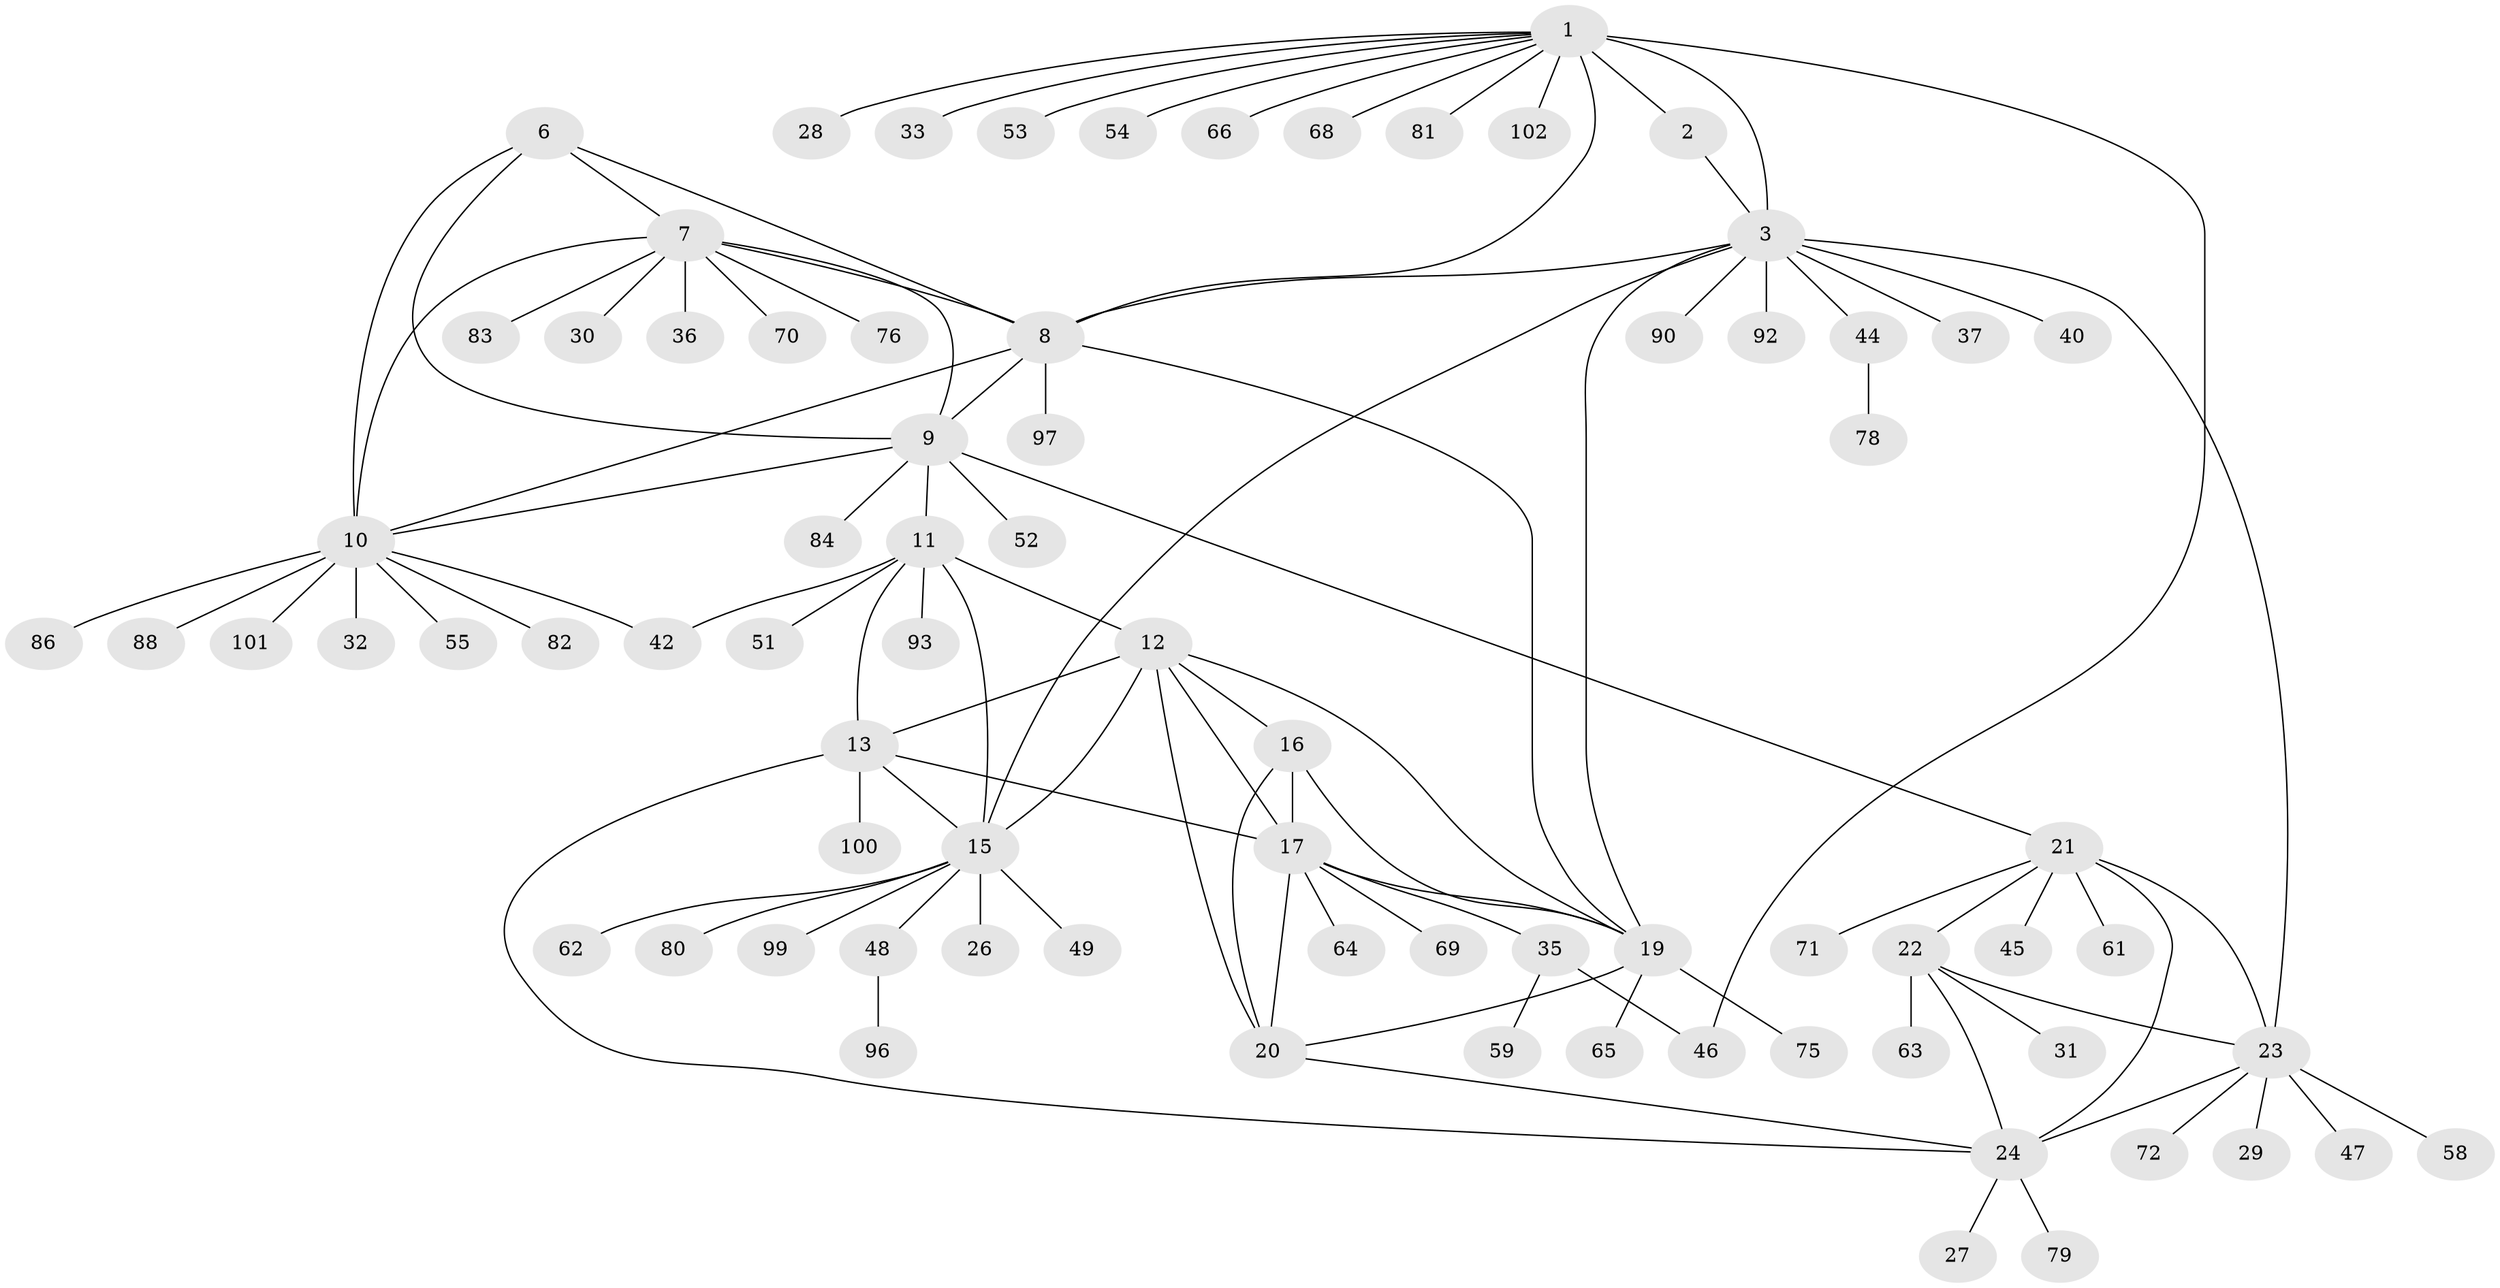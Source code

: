 // Generated by graph-tools (version 1.1) at 2025/52/02/27/25 19:52:19]
// undirected, 77 vertices, 105 edges
graph export_dot {
graph [start="1"]
  node [color=gray90,style=filled];
  1 [super="+4"];
  2;
  3 [super="+5"];
  6 [super="+98"];
  7 [super="+41"];
  8 [super="+77"];
  9 [super="+43"];
  10 [super="+39"];
  11 [super="+14"];
  12 [super="+18"];
  13 [super="+34"];
  15 [super="+73"];
  16;
  17 [super="+57"];
  19 [super="+85"];
  20;
  21 [super="+50"];
  22;
  23 [super="+60"];
  24 [super="+25"];
  26 [super="+89"];
  27 [super="+38"];
  28;
  29;
  30;
  31;
  32;
  33;
  35 [super="+56"];
  36;
  37;
  40;
  42 [super="+87"];
  44;
  45;
  46;
  47 [super="+74"];
  48;
  49;
  51;
  52;
  53;
  54;
  55;
  58 [super="+67"];
  59;
  61;
  62;
  63;
  64 [super="+91"];
  65;
  66;
  68;
  69;
  70;
  71;
  72;
  75;
  76;
  78 [super="+95"];
  79;
  80;
  81;
  82;
  83;
  84;
  86;
  88;
  90;
  92;
  93 [super="+94"];
  96;
  97;
  99;
  100;
  101;
  102;
  1 -- 2 [weight=2];
  1 -- 3 [weight=4];
  1 -- 8;
  1 -- 28;
  1 -- 46;
  1 -- 66;
  1 -- 68;
  1 -- 81;
  1 -- 33;
  1 -- 102;
  1 -- 53;
  1 -- 54;
  2 -- 3 [weight=2];
  3 -- 15;
  3 -- 19;
  3 -- 23;
  3 -- 37;
  3 -- 40;
  3 -- 90;
  3 -- 44;
  3 -- 92;
  3 -- 8;
  6 -- 7;
  6 -- 8;
  6 -- 9;
  6 -- 10;
  7 -- 8;
  7 -- 9;
  7 -- 10;
  7 -- 30;
  7 -- 36;
  7 -- 70;
  7 -- 76;
  7 -- 83;
  8 -- 9;
  8 -- 10;
  8 -- 19;
  8 -- 97;
  9 -- 10;
  9 -- 11;
  9 -- 21;
  9 -- 52;
  9 -- 84;
  10 -- 32;
  10 -- 42;
  10 -- 82;
  10 -- 88;
  10 -- 101;
  10 -- 86;
  10 -- 55;
  11 -- 12 [weight=2];
  11 -- 13 [weight=2];
  11 -- 15 [weight=2];
  11 -- 42;
  11 -- 93;
  11 -- 51;
  12 -- 13;
  12 -- 15;
  12 -- 16;
  12 -- 17;
  12 -- 19;
  12 -- 20;
  13 -- 15;
  13 -- 24;
  13 -- 100;
  13 -- 17;
  15 -- 26;
  15 -- 48;
  15 -- 49;
  15 -- 62;
  15 -- 80;
  15 -- 99;
  16 -- 17;
  16 -- 19;
  16 -- 20;
  17 -- 19;
  17 -- 20;
  17 -- 35;
  17 -- 69;
  17 -- 64;
  19 -- 20;
  19 -- 65;
  19 -- 75;
  20 -- 24;
  21 -- 22;
  21 -- 23;
  21 -- 24 [weight=2];
  21 -- 45;
  21 -- 61;
  21 -- 71;
  22 -- 23;
  22 -- 24 [weight=2];
  22 -- 31;
  22 -- 63;
  23 -- 24 [weight=2];
  23 -- 29;
  23 -- 47;
  23 -- 58;
  23 -- 72;
  24 -- 27;
  24 -- 79;
  35 -- 46;
  35 -- 59;
  44 -- 78;
  48 -- 96;
}
